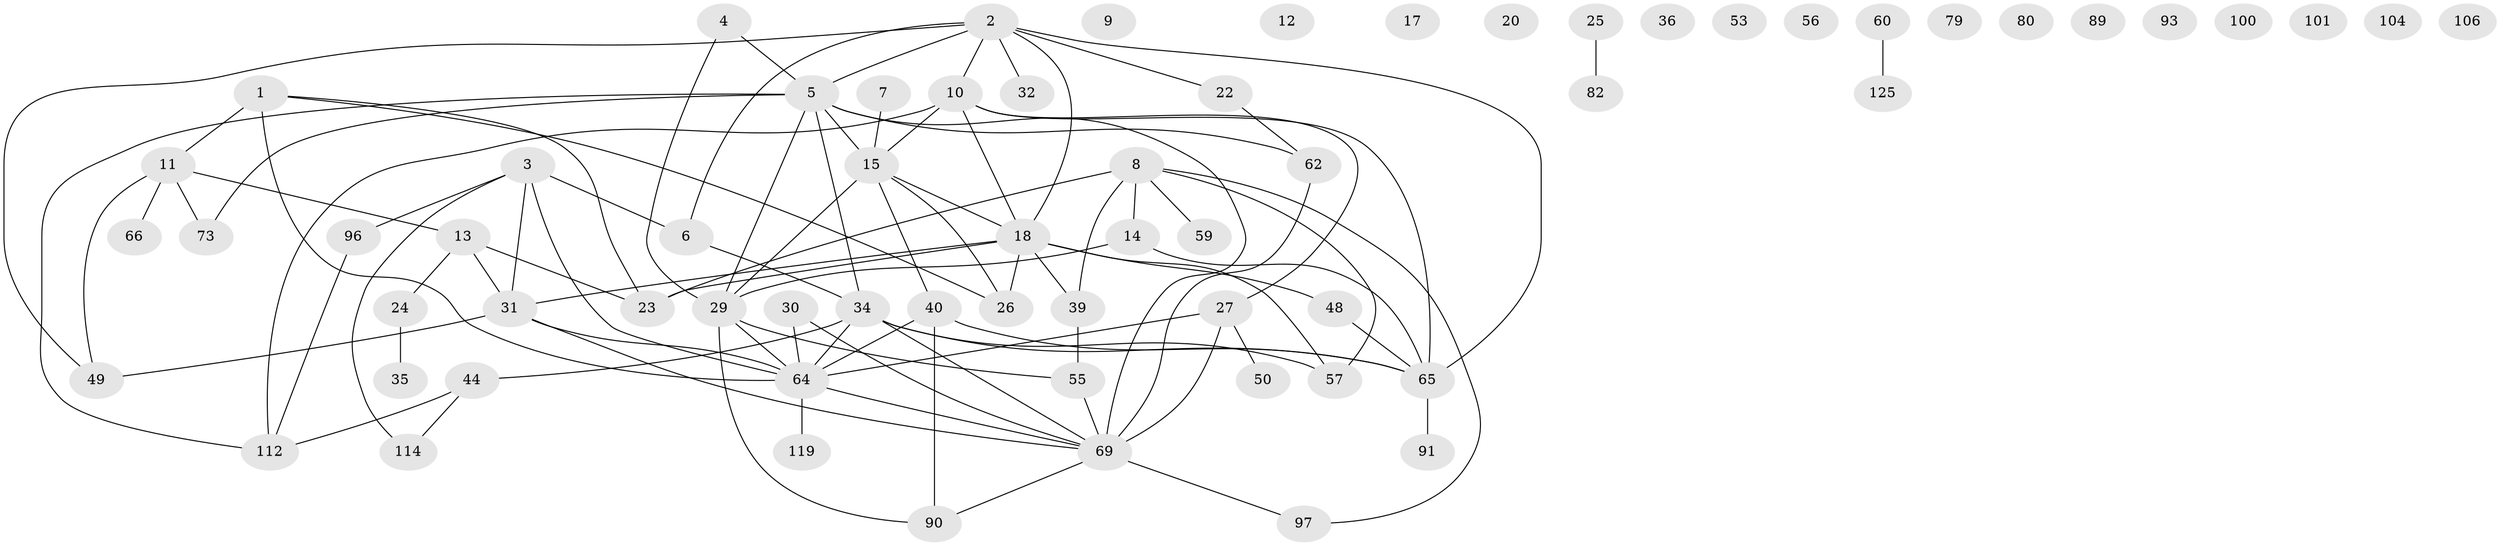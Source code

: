 // original degree distribution, {2: 0.21052631578947367, 4: 0.15037593984962405, 3: 0.2556390977443609, 1: 0.16541353383458646, 0: 0.09774436090225563, 6: 0.022556390977443608, 5: 0.09022556390977443, 8: 0.007518796992481203}
// Generated by graph-tools (version 1.1) at 2025/13/03/09/25 04:13:01]
// undirected, 66 vertices, 93 edges
graph export_dot {
graph [start="1"]
  node [color=gray90,style=filled];
  1 [super="+37"];
  2 [super="+124+46"];
  3 [super="+33"];
  4;
  5 [super="+70+41+28"];
  6;
  7 [super="+83"];
  8 [super="+19"];
  9 [super="+67"];
  10 [super="+94"];
  11 [super="+47"];
  12;
  13 [super="+16"];
  14 [super="+130+109+92"];
  15 [super="+45+98"];
  17;
  18 [super="+52"];
  20;
  22;
  23 [super="+108"];
  24;
  25;
  26 [super="+87"];
  27 [super="+105"];
  29 [super="+63+43+132+88"];
  30 [super="+102"];
  31 [super="+61+42+128"];
  32;
  34 [super="+38+131+78"];
  35;
  36;
  39 [super="+122"];
  40 [super="+51"];
  44;
  48;
  49;
  50;
  53;
  55;
  56 [super="+95"];
  57 [super="+85"];
  59;
  60 [super="+75"];
  62 [super="+121+74"];
  64 [super="+68+99"];
  65 [super="+72+84"];
  66 [super="+116"];
  69 [super="+86+76"];
  73;
  79;
  80;
  82 [super="+127"];
  89;
  90;
  91;
  93;
  96 [super="+110"];
  97;
  100;
  101;
  104;
  106;
  112;
  114 [super="+123"];
  119;
  125;
  1 -- 11;
  1 -- 23;
  1 -- 64 [weight=2];
  1 -- 26;
  2 -- 32;
  2 -- 65;
  2 -- 49;
  2 -- 6;
  2 -- 22;
  2 -- 10;
  2 -- 5;
  2 -- 18;
  3 -- 114;
  3 -- 96;
  3 -- 64 [weight=2];
  3 -- 6;
  3 -- 31;
  4 -- 29;
  4 -- 5;
  5 -- 62 [weight=2];
  5 -- 15 [weight=2];
  5 -- 34;
  5 -- 112;
  5 -- 69 [weight=2];
  5 -- 29 [weight=2];
  5 -- 73;
  6 -- 34;
  7 -- 15;
  8 -- 97;
  8 -- 57;
  8 -- 23 [weight=2];
  8 -- 39;
  8 -- 59;
  8 -- 14;
  10 -- 15;
  10 -- 112;
  10 -- 18;
  10 -- 27;
  10 -- 65;
  11 -- 49;
  11 -- 73;
  11 -- 66;
  11 -- 13;
  13 -- 24;
  13 -- 23;
  13 -- 31;
  14 -- 65 [weight=2];
  14 -- 29;
  15 -- 29 [weight=2];
  15 -- 40;
  15 -- 26;
  15 -- 18;
  18 -- 23;
  18 -- 48;
  18 -- 39;
  18 -- 57;
  18 -- 26;
  18 -- 31;
  22 -- 62;
  24 -- 35;
  25 -- 82;
  27 -- 64;
  27 -- 50;
  27 -- 69;
  29 -- 90;
  29 -- 55;
  29 -- 64 [weight=2];
  30 -- 69;
  30 -- 64;
  31 -- 49;
  31 -- 69;
  31 -- 64;
  34 -- 44;
  34 -- 64 [weight=3];
  34 -- 57;
  34 -- 69;
  34 -- 65;
  39 -- 55;
  40 -- 64;
  40 -- 65;
  40 -- 90;
  44 -- 112;
  44 -- 114;
  48 -- 65;
  55 -- 69;
  60 -- 125;
  62 -- 69 [weight=2];
  64 -- 119;
  64 -- 69;
  65 -- 91;
  69 -- 97;
  69 -- 90;
  96 -- 112;
}
